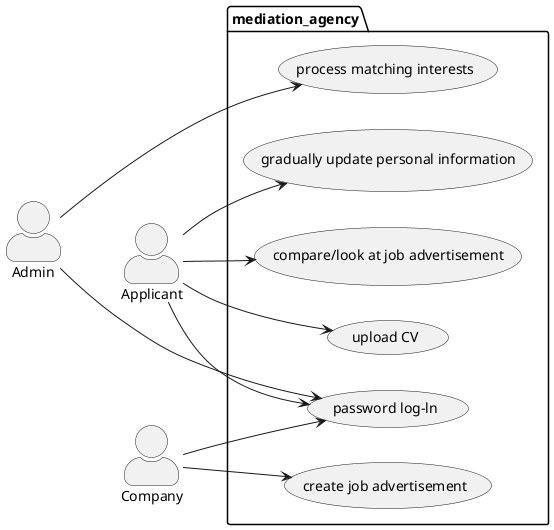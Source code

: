 @startuml
'https://plantuml.com/use-case-diagram

skinparam actorStyle awesome
left to right direction

:Admin: as Admin
:Applicant: as a
:Company: as c

package mediation_agency {
    usecase "password log-ln" as USC1
    usecase "upload CV" as USC2
    usecase "gradually update personal information" as USC3
    usecase "compare/look at job advertisement" as USC4
    usecase "create job advertisement" as USC5
    usecase "process matching interests" as USC6
}

a --> USC1
a --> USC2
a --> USC3
a --> USC4

c --> USC1
c --> USC5

Admin --> USC6
Admin ---> USC1

@enduml